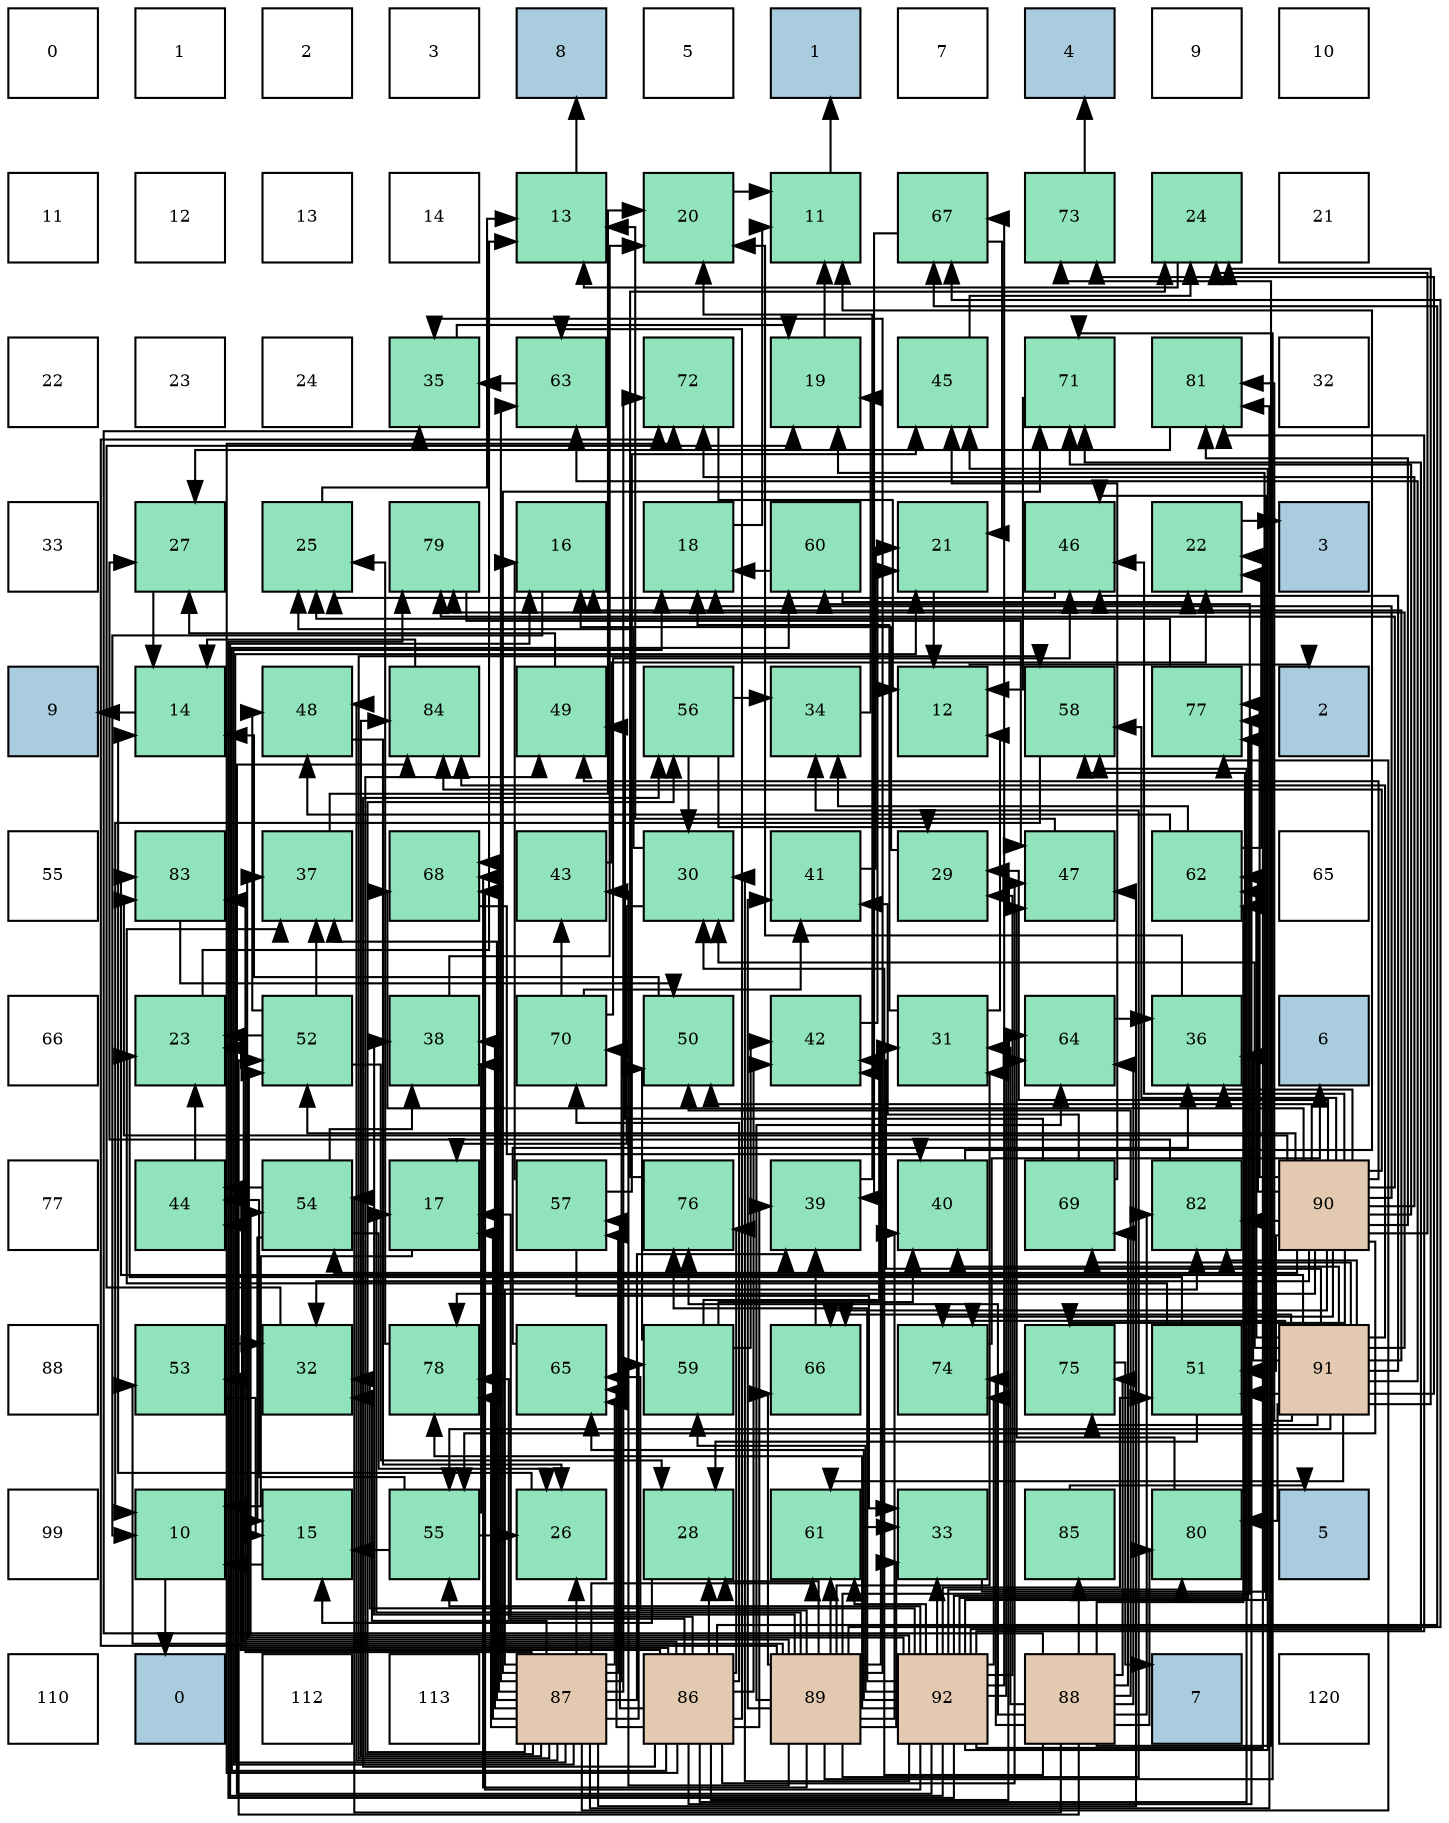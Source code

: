 digraph layout{
 rankdir=TB;
 splines=ortho;
 node [style=filled shape=square fixedsize=true width=0.6];
0[label="0", fontsize=8, fillcolor="#ffffff"];
1[label="1", fontsize=8, fillcolor="#ffffff"];
2[label="2", fontsize=8, fillcolor="#ffffff"];
3[label="3", fontsize=8, fillcolor="#ffffff"];
4[label="8", fontsize=8, fillcolor="#a9ccde"];
5[label="5", fontsize=8, fillcolor="#ffffff"];
6[label="1", fontsize=8, fillcolor="#a9ccde"];
7[label="7", fontsize=8, fillcolor="#ffffff"];
8[label="4", fontsize=8, fillcolor="#a9ccde"];
9[label="9", fontsize=8, fillcolor="#ffffff"];
10[label="10", fontsize=8, fillcolor="#ffffff"];
11[label="11", fontsize=8, fillcolor="#ffffff"];
12[label="12", fontsize=8, fillcolor="#ffffff"];
13[label="13", fontsize=8, fillcolor="#ffffff"];
14[label="14", fontsize=8, fillcolor="#ffffff"];
15[label="13", fontsize=8, fillcolor="#91e3bb"];
16[label="20", fontsize=8, fillcolor="#91e3bb"];
17[label="11", fontsize=8, fillcolor="#91e3bb"];
18[label="67", fontsize=8, fillcolor="#91e3bb"];
19[label="73", fontsize=8, fillcolor="#91e3bb"];
20[label="24", fontsize=8, fillcolor="#91e3bb"];
21[label="21", fontsize=8, fillcolor="#ffffff"];
22[label="22", fontsize=8, fillcolor="#ffffff"];
23[label="23", fontsize=8, fillcolor="#ffffff"];
24[label="24", fontsize=8, fillcolor="#ffffff"];
25[label="35", fontsize=8, fillcolor="#91e3bb"];
26[label="63", fontsize=8, fillcolor="#91e3bb"];
27[label="72", fontsize=8, fillcolor="#91e3bb"];
28[label="19", fontsize=8, fillcolor="#91e3bb"];
29[label="45", fontsize=8, fillcolor="#91e3bb"];
30[label="71", fontsize=8, fillcolor="#91e3bb"];
31[label="81", fontsize=8, fillcolor="#91e3bb"];
32[label="32", fontsize=8, fillcolor="#ffffff"];
33[label="33", fontsize=8, fillcolor="#ffffff"];
34[label="27", fontsize=8, fillcolor="#91e3bb"];
35[label="25", fontsize=8, fillcolor="#91e3bb"];
36[label="79", fontsize=8, fillcolor="#91e3bb"];
37[label="16", fontsize=8, fillcolor="#91e3bb"];
38[label="18", fontsize=8, fillcolor="#91e3bb"];
39[label="60", fontsize=8, fillcolor="#91e3bb"];
40[label="21", fontsize=8, fillcolor="#91e3bb"];
41[label="46", fontsize=8, fillcolor="#91e3bb"];
42[label="22", fontsize=8, fillcolor="#91e3bb"];
43[label="3", fontsize=8, fillcolor="#a9ccde"];
44[label="9", fontsize=8, fillcolor="#a9ccde"];
45[label="14", fontsize=8, fillcolor="#91e3bb"];
46[label="48", fontsize=8, fillcolor="#91e3bb"];
47[label="84", fontsize=8, fillcolor="#91e3bb"];
48[label="49", fontsize=8, fillcolor="#91e3bb"];
49[label="56", fontsize=8, fillcolor="#91e3bb"];
50[label="34", fontsize=8, fillcolor="#91e3bb"];
51[label="12", fontsize=8, fillcolor="#91e3bb"];
52[label="58", fontsize=8, fillcolor="#91e3bb"];
53[label="77", fontsize=8, fillcolor="#91e3bb"];
54[label="2", fontsize=8, fillcolor="#a9ccde"];
55[label="55", fontsize=8, fillcolor="#ffffff"];
56[label="83", fontsize=8, fillcolor="#91e3bb"];
57[label="37", fontsize=8, fillcolor="#91e3bb"];
58[label="68", fontsize=8, fillcolor="#91e3bb"];
59[label="43", fontsize=8, fillcolor="#91e3bb"];
60[label="30", fontsize=8, fillcolor="#91e3bb"];
61[label="41", fontsize=8, fillcolor="#91e3bb"];
62[label="29", fontsize=8, fillcolor="#91e3bb"];
63[label="47", fontsize=8, fillcolor="#91e3bb"];
64[label="62", fontsize=8, fillcolor="#91e3bb"];
65[label="65", fontsize=8, fillcolor="#ffffff"];
66[label="66", fontsize=8, fillcolor="#ffffff"];
67[label="23", fontsize=8, fillcolor="#91e3bb"];
68[label="52", fontsize=8, fillcolor="#91e3bb"];
69[label="38", fontsize=8, fillcolor="#91e3bb"];
70[label="70", fontsize=8, fillcolor="#91e3bb"];
71[label="50", fontsize=8, fillcolor="#91e3bb"];
72[label="42", fontsize=8, fillcolor="#91e3bb"];
73[label="31", fontsize=8, fillcolor="#91e3bb"];
74[label="64", fontsize=8, fillcolor="#91e3bb"];
75[label="36", fontsize=8, fillcolor="#91e3bb"];
76[label="6", fontsize=8, fillcolor="#a9ccde"];
77[label="77", fontsize=8, fillcolor="#ffffff"];
78[label="44", fontsize=8, fillcolor="#91e3bb"];
79[label="54", fontsize=8, fillcolor="#91e3bb"];
80[label="17", fontsize=8, fillcolor="#91e3bb"];
81[label="57", fontsize=8, fillcolor="#91e3bb"];
82[label="76", fontsize=8, fillcolor="#91e3bb"];
83[label="39", fontsize=8, fillcolor="#91e3bb"];
84[label="40", fontsize=8, fillcolor="#91e3bb"];
85[label="69", fontsize=8, fillcolor="#91e3bb"];
86[label="82", fontsize=8, fillcolor="#91e3bb"];
87[label="90", fontsize=8, fillcolor="#e3c9af"];
88[label="88", fontsize=8, fillcolor="#ffffff"];
89[label="53", fontsize=8, fillcolor="#91e3bb"];
90[label="32", fontsize=8, fillcolor="#91e3bb"];
91[label="78", fontsize=8, fillcolor="#91e3bb"];
92[label="65", fontsize=8, fillcolor="#91e3bb"];
93[label="59", fontsize=8, fillcolor="#91e3bb"];
94[label="66", fontsize=8, fillcolor="#91e3bb"];
95[label="74", fontsize=8, fillcolor="#91e3bb"];
96[label="75", fontsize=8, fillcolor="#91e3bb"];
97[label="51", fontsize=8, fillcolor="#91e3bb"];
98[label="91", fontsize=8, fillcolor="#e3c9af"];
99[label="99", fontsize=8, fillcolor="#ffffff"];
100[label="10", fontsize=8, fillcolor="#91e3bb"];
101[label="15", fontsize=8, fillcolor="#91e3bb"];
102[label="55", fontsize=8, fillcolor="#91e3bb"];
103[label="26", fontsize=8, fillcolor="#91e3bb"];
104[label="28", fontsize=8, fillcolor="#91e3bb"];
105[label="61", fontsize=8, fillcolor="#91e3bb"];
106[label="33", fontsize=8, fillcolor="#91e3bb"];
107[label="85", fontsize=8, fillcolor="#91e3bb"];
108[label="80", fontsize=8, fillcolor="#91e3bb"];
109[label="5", fontsize=8, fillcolor="#a9ccde"];
110[label="110", fontsize=8, fillcolor="#ffffff"];
111[label="0", fontsize=8, fillcolor="#a9ccde"];
112[label="112", fontsize=8, fillcolor="#ffffff"];
113[label="113", fontsize=8, fillcolor="#ffffff"];
114[label="87", fontsize=8, fillcolor="#e3c9af"];
115[label="86", fontsize=8, fillcolor="#e3c9af"];
116[label="89", fontsize=8, fillcolor="#e3c9af"];
117[label="92", fontsize=8, fillcolor="#e3c9af"];
118[label="88", fontsize=8, fillcolor="#e3c9af"];
119[label="7", fontsize=8, fillcolor="#a9ccde"];
120[label="120", fontsize=8, fillcolor="#ffffff"];
edge [constraint=false, style=vis];100 -> 111;
17 -> 6;
51 -> 54;
15 -> 4;
45 -> 44;
101 -> 100;
37 -> 100;
80 -> 100;
38 -> 17;
28 -> 17;
16 -> 17;
40 -> 51;
42 -> 43;
67 -> 15;
20 -> 15;
35 -> 15;
103 -> 45;
34 -> 45;
104 -> 101;
62 -> 37;
60 -> 80;
60 -> 35;
73 -> 51;
73 -> 38;
90 -> 28;
106 -> 28;
50 -> 28;
25 -> 28;
75 -> 16;
57 -> 16;
69 -> 16;
83 -> 16;
84 -> 17;
61 -> 40;
72 -> 40;
59 -> 42;
78 -> 67;
29 -> 20;
41 -> 35;
63 -> 15;
46 -> 103;
48 -> 34;
71 -> 45;
97 -> 67;
97 -> 104;
97 -> 57;
68 -> 67;
68 -> 104;
68 -> 57;
68 -> 46;
89 -> 101;
89 -> 90;
79 -> 101;
79 -> 103;
79 -> 69;
79 -> 78;
102 -> 101;
102 -> 103;
102 -> 69;
102 -> 78;
49 -> 62;
49 -> 60;
49 -> 50;
81 -> 37;
81 -> 106;
81 -> 29;
52 -> 100;
93 -> 73;
93 -> 84;
93 -> 72;
93 -> 71;
39 -> 38;
39 -> 42;
105 -> 106;
64 -> 42;
64 -> 50;
64 -> 46;
26 -> 25;
74 -> 75;
92 -> 75;
94 -> 83;
18 -> 40;
18 -> 83;
58 -> 84;
85 -> 61;
85 -> 29;
85 -> 48;
70 -> 61;
70 -> 59;
70 -> 41;
30 -> 51;
27 -> 51;
19 -> 8;
95 -> 76;
96 -> 119;
82 -> 20;
53 -> 35;
91 -> 35;
36 -> 63;
108 -> 63;
31 -> 34;
86 -> 34;
56 -> 71;
47 -> 45;
107 -> 109;
115 -> 80;
115 -> 67;
115 -> 104;
115 -> 83;
115 -> 72;
115 -> 78;
115 -> 63;
115 -> 89;
115 -> 49;
115 -> 81;
115 -> 52;
115 -> 39;
115 -> 26;
115 -> 74;
115 -> 92;
115 -> 18;
115 -> 70;
115 -> 27;
115 -> 82;
115 -> 53;
115 -> 91;
114 -> 80;
114 -> 38;
114 -> 40;
114 -> 103;
114 -> 90;
114 -> 57;
114 -> 69;
114 -> 83;
114 -> 63;
114 -> 46;
114 -> 48;
114 -> 49;
114 -> 81;
114 -> 52;
114 -> 93;
114 -> 105;
114 -> 26;
114 -> 92;
114 -> 58;
114 -> 70;
114 -> 30;
114 -> 27;
114 -> 53;
114 -> 91;
114 -> 31;
114 -> 86;
114 -> 56;
114 -> 47;
118 -> 60;
118 -> 73;
118 -> 25;
118 -> 71;
118 -> 68;
118 -> 79;
118 -> 64;
118 -> 74;
118 -> 85;
118 -> 19;
118 -> 95;
118 -> 96;
118 -> 82;
118 -> 108;
118 -> 86;
118 -> 107;
116 -> 80;
116 -> 104;
116 -> 73;
116 -> 106;
116 -> 50;
116 -> 25;
116 -> 57;
116 -> 69;
116 -> 84;
116 -> 61;
116 -> 72;
116 -> 59;
116 -> 89;
116 -> 39;
116 -> 105;
116 -> 74;
116 -> 92;
116 -> 94;
116 -> 18;
116 -> 58;
116 -> 30;
116 -> 27;
87 -> 38;
87 -> 20;
87 -> 62;
87 -> 90;
87 -> 75;
87 -> 41;
87 -> 48;
87 -> 71;
87 -> 97;
87 -> 68;
87 -> 79;
87 -> 102;
87 -> 52;
87 -> 64;
87 -> 94;
87 -> 58;
87 -> 30;
87 -> 27;
87 -> 95;
87 -> 96;
87 -> 53;
87 -> 91;
87 -> 36;
87 -> 31;
87 -> 86;
87 -> 56;
87 -> 47;
98 -> 37;
98 -> 20;
98 -> 60;
98 -> 75;
98 -> 84;
98 -> 72;
98 -> 41;
98 -> 97;
98 -> 102;
98 -> 105;
98 -> 64;
98 -> 26;
98 -> 94;
98 -> 85;
98 -> 19;
98 -> 95;
98 -> 96;
98 -> 36;
98 -> 108;
98 -> 31;
98 -> 86;
98 -> 56;
98 -> 47;
117 -> 37;
117 -> 42;
117 -> 62;
117 -> 60;
117 -> 90;
117 -> 106;
117 -> 29;
117 -> 41;
117 -> 97;
117 -> 68;
117 -> 79;
117 -> 102;
117 -> 52;
117 -> 93;
117 -> 105;
117 -> 74;
117 -> 92;
117 -> 18;
117 -> 58;
117 -> 30;
117 -> 95;
117 -> 82;
117 -> 53;
117 -> 91;
117 -> 36;
117 -> 108;
117 -> 31;
117 -> 47;
edge [constraint=true, style=invis];
0 -> 11 -> 22 -> 33 -> 44 -> 55 -> 66 -> 77 -> 88 -> 99 -> 110;
1 -> 12 -> 23 -> 34 -> 45 -> 56 -> 67 -> 78 -> 89 -> 100 -> 111;
2 -> 13 -> 24 -> 35 -> 46 -> 57 -> 68 -> 79 -> 90 -> 101 -> 112;
3 -> 14 -> 25 -> 36 -> 47 -> 58 -> 69 -> 80 -> 91 -> 102 -> 113;
4 -> 15 -> 26 -> 37 -> 48 -> 59 -> 70 -> 81 -> 92 -> 103 -> 114;
5 -> 16 -> 27 -> 38 -> 49 -> 60 -> 71 -> 82 -> 93 -> 104 -> 115;
6 -> 17 -> 28 -> 39 -> 50 -> 61 -> 72 -> 83 -> 94 -> 105 -> 116;
7 -> 18 -> 29 -> 40 -> 51 -> 62 -> 73 -> 84 -> 95 -> 106 -> 117;
8 -> 19 -> 30 -> 41 -> 52 -> 63 -> 74 -> 85 -> 96 -> 107 -> 118;
9 -> 20 -> 31 -> 42 -> 53 -> 64 -> 75 -> 86 -> 97 -> 108 -> 119;
10 -> 21 -> 32 -> 43 -> 54 -> 65 -> 76 -> 87 -> 98 -> 109 -> 120;
rank = same {0 -> 1 -> 2 -> 3 -> 4 -> 5 -> 6 -> 7 -> 8 -> 9 -> 10};
rank = same {11 -> 12 -> 13 -> 14 -> 15 -> 16 -> 17 -> 18 -> 19 -> 20 -> 21};
rank = same {22 -> 23 -> 24 -> 25 -> 26 -> 27 -> 28 -> 29 -> 30 -> 31 -> 32};
rank = same {33 -> 34 -> 35 -> 36 -> 37 -> 38 -> 39 -> 40 -> 41 -> 42 -> 43};
rank = same {44 -> 45 -> 46 -> 47 -> 48 -> 49 -> 50 -> 51 -> 52 -> 53 -> 54};
rank = same {55 -> 56 -> 57 -> 58 -> 59 -> 60 -> 61 -> 62 -> 63 -> 64 -> 65};
rank = same {66 -> 67 -> 68 -> 69 -> 70 -> 71 -> 72 -> 73 -> 74 -> 75 -> 76};
rank = same {77 -> 78 -> 79 -> 80 -> 81 -> 82 -> 83 -> 84 -> 85 -> 86 -> 87};
rank = same {88 -> 89 -> 90 -> 91 -> 92 -> 93 -> 94 -> 95 -> 96 -> 97 -> 98};
rank = same {99 -> 100 -> 101 -> 102 -> 103 -> 104 -> 105 -> 106 -> 107 -> 108 -> 109};
rank = same {110 -> 111 -> 112 -> 113 -> 114 -> 115 -> 116 -> 117 -> 118 -> 119 -> 120};
}